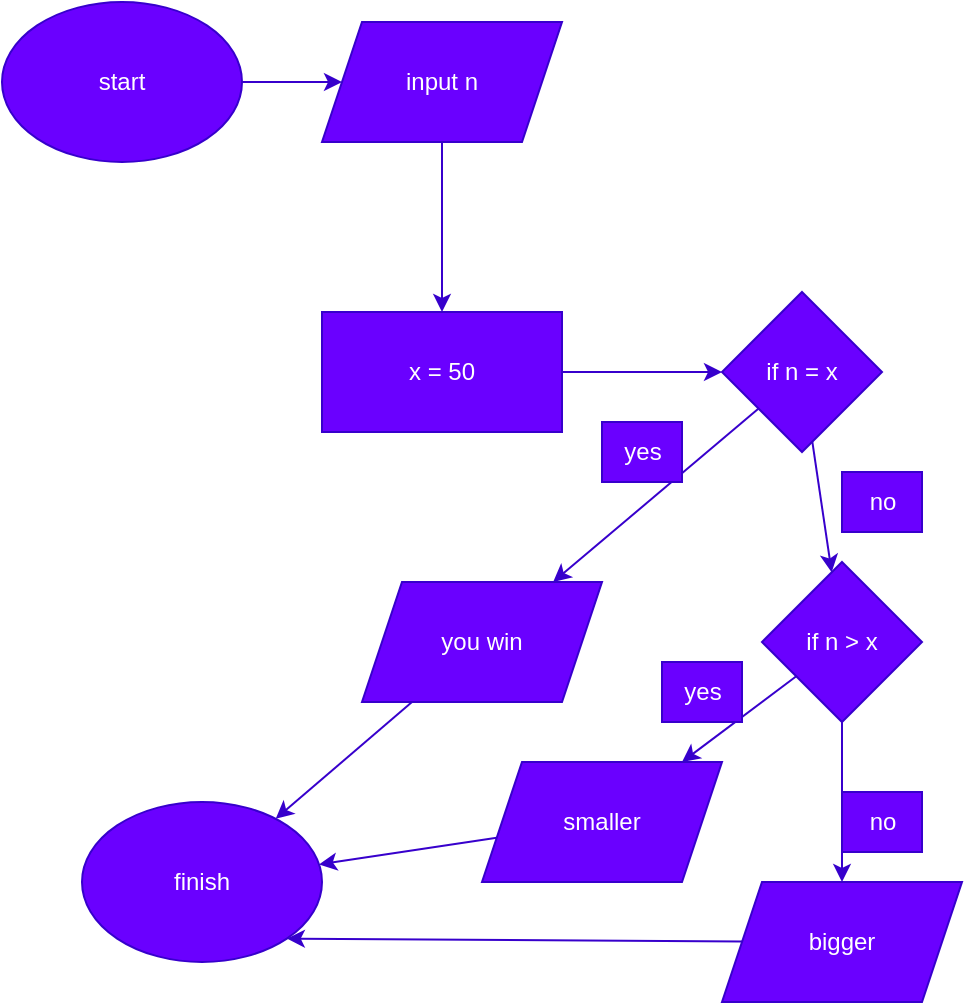 <mxfile>
    <diagram id="Dc0dJR_EPin8bnh0-das" name="Page-1">
        <mxGraphModel dx="1190" dy="779" grid="1" gridSize="10" guides="1" tooltips="1" connect="1" arrows="1" fold="1" page="1" pageScale="1" pageWidth="1100" pageHeight="850" math="0" shadow="0">
            <root>
                <mxCell id="0"/>
                <mxCell id="1" parent="0"/>
                <mxCell id="4" value="" style="edgeStyle=none;html=1;fillColor=#6a00ff;strokeColor=#3700CC;" edge="1" parent="1" source="2" target="3">
                    <mxGeometry relative="1" as="geometry"/>
                </mxCell>
                <mxCell id="2" value="start" style="ellipse;whiteSpace=wrap;html=1;fillColor=#6a00ff;fontColor=#ffffff;strokeColor=#3700CC;" vertex="1" parent="1">
                    <mxGeometry x="110" y="270" width="120" height="80" as="geometry"/>
                </mxCell>
                <mxCell id="6" value="" style="edgeStyle=none;html=1;fillColor=#6a00ff;strokeColor=#3700CC;" edge="1" parent="1" source="3" target="5">
                    <mxGeometry relative="1" as="geometry"/>
                </mxCell>
                <mxCell id="3" value="input n" style="shape=parallelogram;perimeter=parallelogramPerimeter;whiteSpace=wrap;html=1;fixedSize=1;fillColor=#6a00ff;fontColor=#ffffff;strokeColor=#3700CC;" vertex="1" parent="1">
                    <mxGeometry x="270" y="280" width="120" height="60" as="geometry"/>
                </mxCell>
                <mxCell id="8" value="" style="edgeStyle=none;html=1;fillColor=#6a00ff;strokeColor=#3700CC;" edge="1" parent="1" source="5" target="7">
                    <mxGeometry relative="1" as="geometry"/>
                </mxCell>
                <mxCell id="5" value="x = 50" style="whiteSpace=wrap;html=1;fillColor=#6a00ff;fontColor=#ffffff;strokeColor=#3700CC;" vertex="1" parent="1">
                    <mxGeometry x="270" y="425" width="120" height="60" as="geometry"/>
                </mxCell>
                <mxCell id="10" value="" style="edgeStyle=none;html=1;fillColor=#6a00ff;strokeColor=#3700CC;" edge="1" parent="1" source="7" target="9">
                    <mxGeometry relative="1" as="geometry"/>
                </mxCell>
                <mxCell id="12" value="" style="edgeStyle=none;html=1;fillColor=#6a00ff;strokeColor=#3700CC;" edge="1" parent="1" source="7" target="11">
                    <mxGeometry relative="1" as="geometry"/>
                </mxCell>
                <mxCell id="7" value="if n = x" style="rhombus;whiteSpace=wrap;html=1;fillColor=#6a00ff;fontColor=#ffffff;strokeColor=#3700CC;" vertex="1" parent="1">
                    <mxGeometry x="470" y="415" width="80" height="80" as="geometry"/>
                </mxCell>
                <mxCell id="24" style="edgeStyle=none;html=1;fillColor=#6a00ff;strokeColor=#3700CC;" edge="1" parent="1" source="9" target="23">
                    <mxGeometry relative="1" as="geometry"/>
                </mxCell>
                <mxCell id="9" value="you win" style="shape=parallelogram;perimeter=parallelogramPerimeter;whiteSpace=wrap;html=1;fixedSize=1;fillColor=#6a00ff;fontColor=#ffffff;strokeColor=#3700CC;" vertex="1" parent="1">
                    <mxGeometry x="290" y="560" width="120" height="60" as="geometry"/>
                </mxCell>
                <mxCell id="14" value="" style="edgeStyle=none;html=1;fillColor=#6a00ff;strokeColor=#3700CC;" edge="1" parent="1" source="11" target="13">
                    <mxGeometry relative="1" as="geometry"/>
                </mxCell>
                <mxCell id="16" value="" style="edgeStyle=none;html=1;fillColor=#6a00ff;strokeColor=#3700CC;" edge="1" parent="1" source="11" target="15">
                    <mxGeometry relative="1" as="geometry"/>
                </mxCell>
                <mxCell id="11" value="if n &amp;gt; x" style="rhombus;whiteSpace=wrap;html=1;fillColor=#6a00ff;fontColor=#ffffff;strokeColor=#3700CC;" vertex="1" parent="1">
                    <mxGeometry x="490" y="550" width="80" height="80" as="geometry"/>
                </mxCell>
                <mxCell id="26" style="edgeStyle=none;html=1;entryX=1;entryY=1;entryDx=0;entryDy=0;fillColor=#6a00ff;strokeColor=#3700CC;" edge="1" parent="1" source="13" target="23">
                    <mxGeometry relative="1" as="geometry"/>
                </mxCell>
                <mxCell id="13" value="bigger" style="shape=parallelogram;perimeter=parallelogramPerimeter;whiteSpace=wrap;html=1;fixedSize=1;fillColor=#6a00ff;fontColor=#ffffff;strokeColor=#3700CC;" vertex="1" parent="1">
                    <mxGeometry x="470" y="710" width="120" height="60" as="geometry"/>
                </mxCell>
                <mxCell id="25" style="edgeStyle=none;html=1;fillColor=#6a00ff;strokeColor=#3700CC;" edge="1" parent="1" source="15" target="23">
                    <mxGeometry relative="1" as="geometry"/>
                </mxCell>
                <mxCell id="15" value="smaller" style="shape=parallelogram;perimeter=parallelogramPerimeter;whiteSpace=wrap;html=1;fixedSize=1;fillColor=#6a00ff;fontColor=#ffffff;strokeColor=#3700CC;" vertex="1" parent="1">
                    <mxGeometry x="350" y="650" width="120" height="60" as="geometry"/>
                </mxCell>
                <mxCell id="17" value="no" style="text;html=1;align=center;verticalAlign=middle;resizable=0;points=[];autosize=1;strokeColor=#3700CC;fillColor=#6a00ff;fontColor=#ffffff;" vertex="1" parent="1">
                    <mxGeometry x="530" y="665" width="40" height="30" as="geometry"/>
                </mxCell>
                <mxCell id="18" value="yes" style="text;html=1;align=center;verticalAlign=middle;resizable=0;points=[];autosize=1;strokeColor=#3700CC;fillColor=#6a00ff;fontColor=#ffffff;" vertex="1" parent="1">
                    <mxGeometry x="440" y="600" width="40" height="30" as="geometry"/>
                </mxCell>
                <mxCell id="19" value="yes" style="text;html=1;align=center;verticalAlign=middle;resizable=0;points=[];autosize=1;strokeColor=#3700CC;fillColor=#6a00ff;fontColor=#ffffff;" vertex="1" parent="1">
                    <mxGeometry x="410" y="480" width="40" height="30" as="geometry"/>
                </mxCell>
                <mxCell id="20" value="no" style="text;html=1;align=center;verticalAlign=middle;resizable=0;points=[];autosize=1;strokeColor=#3700CC;fillColor=#6a00ff;fontColor=#ffffff;" vertex="1" parent="1">
                    <mxGeometry x="530" y="505" width="40" height="30" as="geometry"/>
                </mxCell>
                <mxCell id="23" value="finish" style="ellipse;whiteSpace=wrap;html=1;fillColor=#6a00ff;fontColor=#ffffff;strokeColor=#3700CC;" vertex="1" parent="1">
                    <mxGeometry x="150" y="670" width="120" height="80" as="geometry"/>
                </mxCell>
            </root>
        </mxGraphModel>
    </diagram>
</mxfile>

